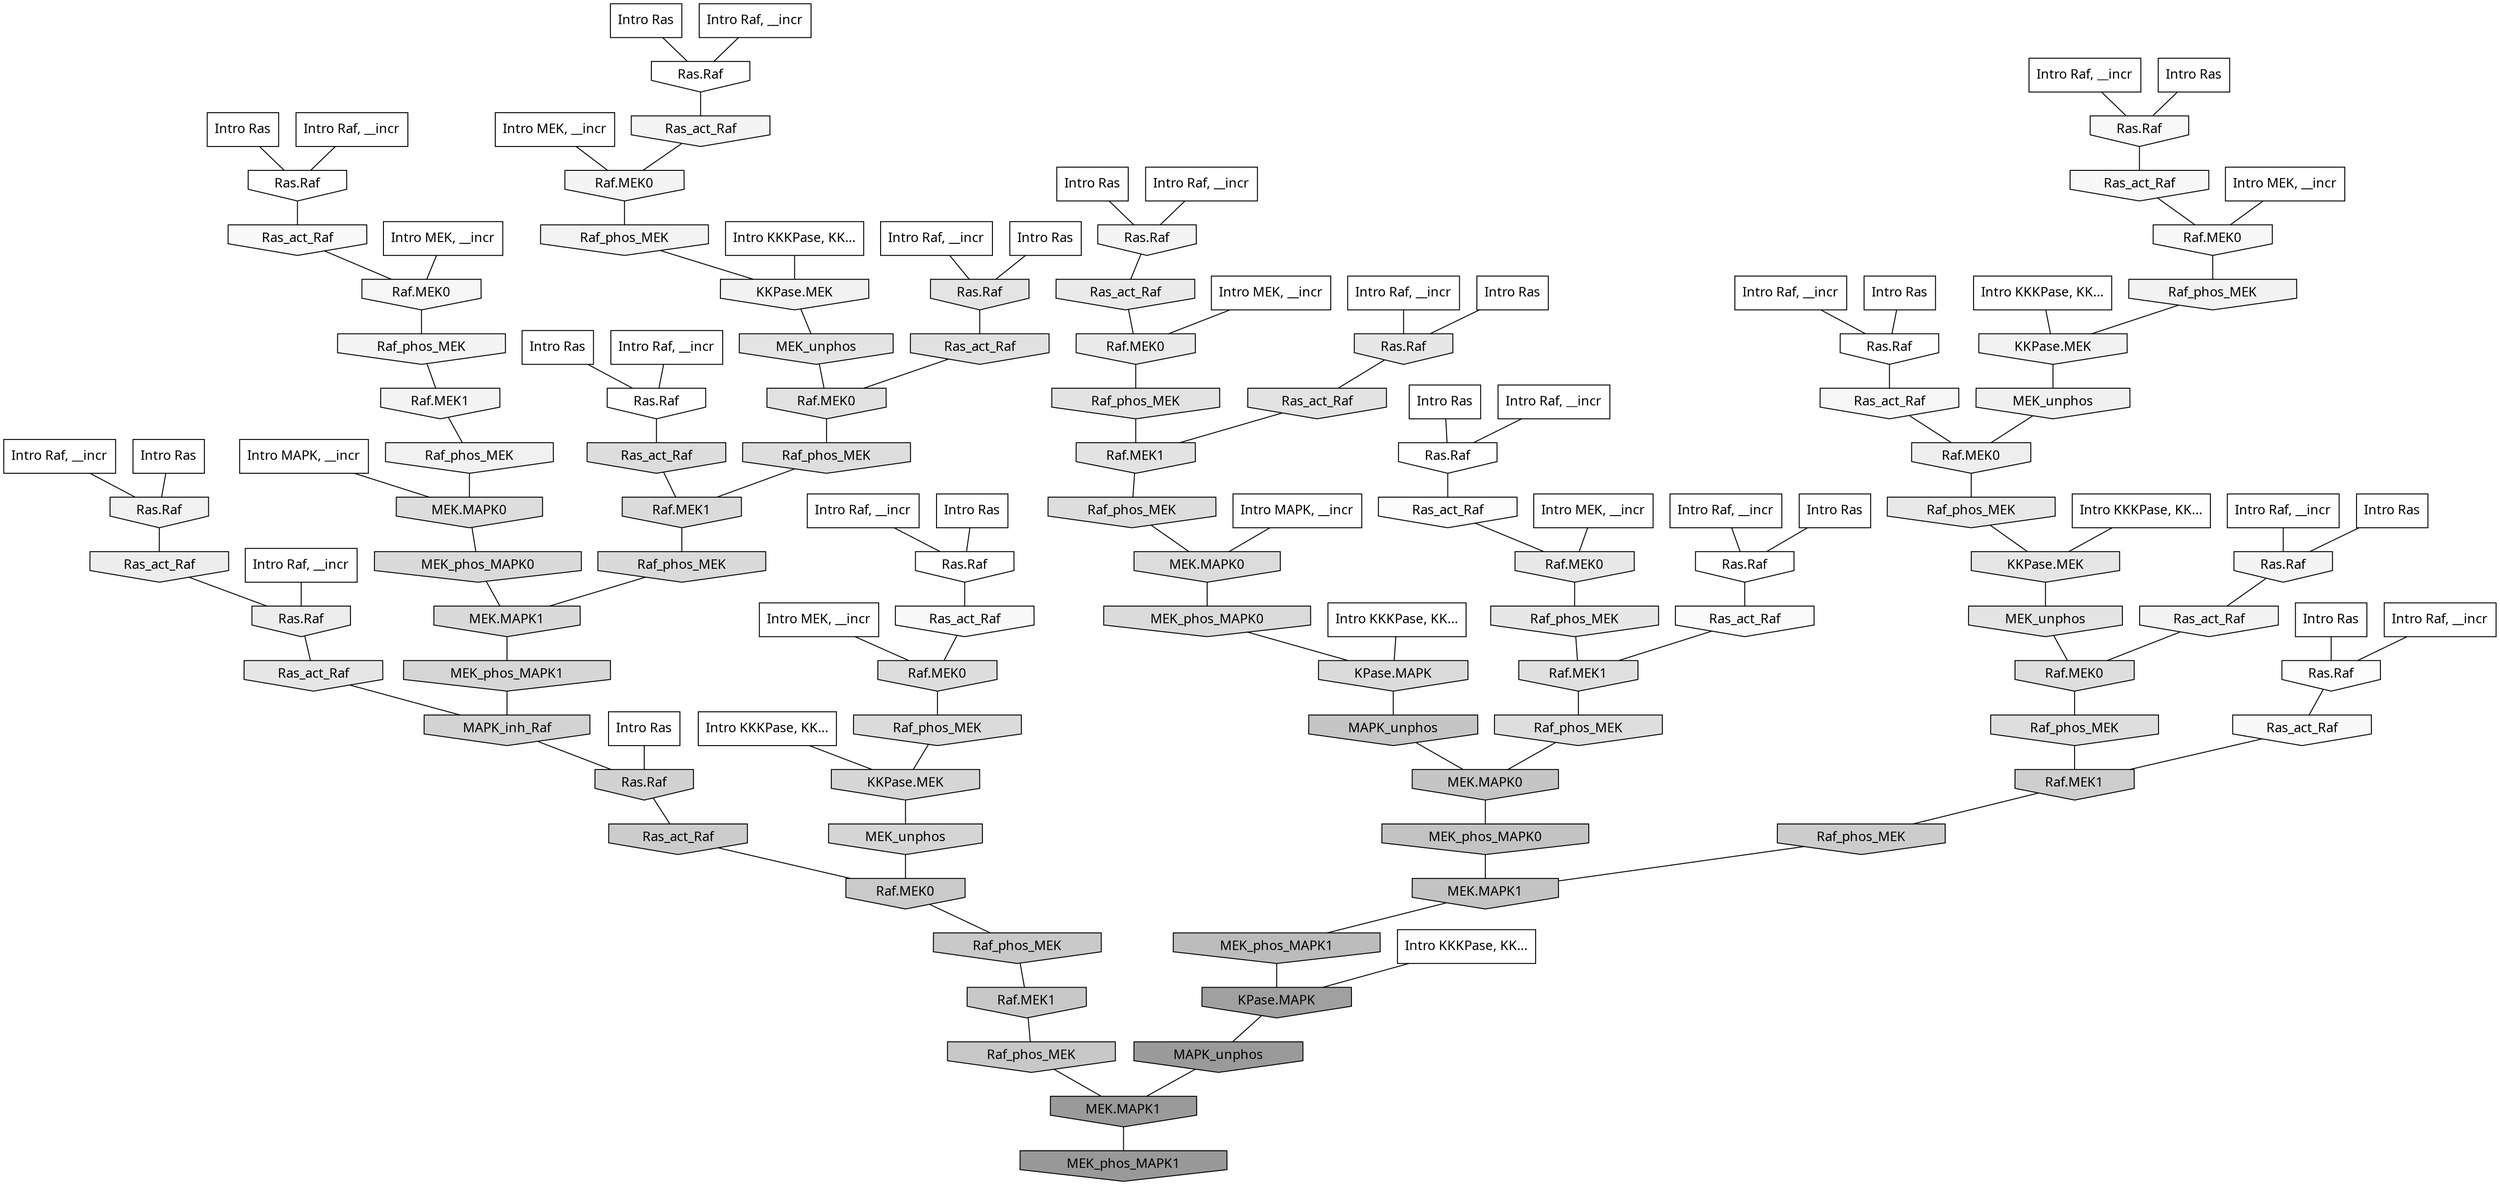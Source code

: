digraph G{
  rankdir="TB";
  ranksep=0.30;
  node [fontname="CMU Serif"];
  edge [fontname="CMU Serif"];
  
  3 [label="Intro Ras", shape=rectangle, style=filled, fillcolor="0.000 0.000 1.000"]
  
  4 [label="Intro Ras", shape=rectangle, style=filled, fillcolor="0.000 0.000 1.000"]
  
  10 [label="Intro Ras", shape=rectangle, style=filled, fillcolor="0.000 0.000 1.000"]
  
  22 [label="Intro Ras", shape=rectangle, style=filled, fillcolor="0.000 0.000 1.000"]
  
  28 [label="Intro Ras", shape=rectangle, style=filled, fillcolor="0.000 0.000 1.000"]
  
  30 [label="Intro Ras", shape=rectangle, style=filled, fillcolor="0.000 0.000 1.000"]
  
  49 [label="Intro Ras", shape=rectangle, style=filled, fillcolor="0.000 0.000 1.000"]
  
  69 [label="Intro Ras", shape=rectangle, style=filled, fillcolor="0.000 0.000 1.000"]
  
  73 [label="Intro Ras", shape=rectangle, style=filled, fillcolor="0.000 0.000 1.000"]
  
  75 [label="Intro Ras", shape=rectangle, style=filled, fillcolor="0.000 0.000 1.000"]
  
  79 [label="Intro Ras", shape=rectangle, style=filled, fillcolor="0.000 0.000 1.000"]
  
  83 [label="Intro Ras", shape=rectangle, style=filled, fillcolor="0.000 0.000 1.000"]
  
  84 [label="Intro Ras", shape=rectangle, style=filled, fillcolor="0.000 0.000 1.000"]
  
  95 [label="Intro Ras", shape=rectangle, style=filled, fillcolor="0.000 0.000 1.000"]
  
  97 [label="Intro Ras", shape=rectangle, style=filled, fillcolor="0.000 0.000 1.000"]
  
  132 [label="Intro Raf, __incr", shape=rectangle, style=filled, fillcolor="0.000 0.000 1.000"]
  
  158 [label="Intro Raf, __incr", shape=rectangle, style=filled, fillcolor="0.000 0.000 1.000"]
  
  315 [label="Intro Raf, __incr", shape=rectangle, style=filled, fillcolor="0.000 0.000 1.000"]
  
  359 [label="Intro Raf, __incr", shape=rectangle, style=filled, fillcolor="0.000 0.000 1.000"]
  
  578 [label="Intro Raf, __incr", shape=rectangle, style=filled, fillcolor="0.000 0.000 1.000"]
  
  677 [label="Intro Raf, __incr", shape=rectangle, style=filled, fillcolor="0.000 0.000 1.000"]
  
  682 [label="Intro Raf, __incr", shape=rectangle, style=filled, fillcolor="0.000 0.000 1.000"]
  
  709 [label="Intro Raf, __incr", shape=rectangle, style=filled, fillcolor="0.000 0.000 1.000"]
  
  741 [label="Intro Raf, __incr", shape=rectangle, style=filled, fillcolor="0.000 0.000 1.000"]
  
  777 [label="Intro Raf, __incr", shape=rectangle, style=filled, fillcolor="0.000 0.000 1.000"]
  
  782 [label="Intro Raf, __incr", shape=rectangle, style=filled, fillcolor="0.000 0.000 1.000"]
  
  842 [label="Intro Raf, __incr", shape=rectangle, style=filled, fillcolor="0.000 0.000 1.000"]
  
  938 [label="Intro Raf, __incr", shape=rectangle, style=filled, fillcolor="0.000 0.000 1.000"]
  
  940 [label="Intro Raf, __incr", shape=rectangle, style=filled, fillcolor="0.000 0.000 1.000"]
  
  976 [label="Intro Raf, __incr", shape=rectangle, style=filled, fillcolor="0.000 0.000 1.000"]
  
  1284 [label="Intro MEK, __incr", shape=rectangle, style=filled, fillcolor="0.000 0.000 1.000"]
  
  1340 [label="Intro MEK, __incr", shape=rectangle, style=filled, fillcolor="0.000 0.000 1.000"]
  
  1532 [label="Intro MEK, __incr", shape=rectangle, style=filled, fillcolor="0.000 0.000 1.000"]
  
  1610 [label="Intro MEK, __incr", shape=rectangle, style=filled, fillcolor="0.000 0.000 1.000"]
  
  1956 [label="Intro MEK, __incr", shape=rectangle, style=filled, fillcolor="0.000 0.000 1.000"]
  
  1972 [label="Intro MEK, __incr", shape=rectangle, style=filled, fillcolor="0.000 0.000 1.000"]
  
  2358 [label="Intro MAPK, __incr", shape=rectangle, style=filled, fillcolor="0.000 0.000 1.000"]
  
  2599 [label="Intro MAPK, __incr", shape=rectangle, style=filled, fillcolor="0.000 0.000 1.000"]
  
  3104 [label="Intro KKKPase, KK...", shape=rectangle, style=filled, fillcolor="0.000 0.000 1.000"]
  
  3127 [label="Intro KKKPase, KK...", shape=rectangle, style=filled, fillcolor="0.000 0.000 1.000"]
  
  3165 [label="Intro KKKPase, KK...", shape=rectangle, style=filled, fillcolor="0.000 0.000 1.000"]
  
  3167 [label="Intro KKKPase, KK...", shape=rectangle, style=filled, fillcolor="0.000 0.000 1.000"]
  
  3175 [label="Intro KKKPase, KK...", shape=rectangle, style=filled, fillcolor="0.000 0.000 1.000"]
  
  3194 [label="Intro KKKPase, KK...", shape=rectangle, style=filled, fillcolor="0.000 0.000 1.000"]
  
  3203 [label="Ras.Raf", shape=invhouse, style=filled, fillcolor="0.000 0.000 1.000"]
  
  3204 [label="Ras.Raf", shape=invhouse, style=filled, fillcolor="0.000 0.000 1.000"]
  
  3247 [label="Ras.Raf", shape=invhouse, style=filled, fillcolor="0.000 0.000 1.000"]
  
  3249 [label="Ras.Raf", shape=invhouse, style=filled, fillcolor="0.000 0.000 1.000"]
  
  3267 [label="Ras.Raf", shape=invhouse, style=filled, fillcolor="0.000 0.000 1.000"]
  
  3276 [label="Ras.Raf", shape=invhouse, style=filled, fillcolor="0.000 0.000 1.000"]
  
  3284 [label="Ras.Raf", shape=invhouse, style=filled, fillcolor="0.000 0.000 1.000"]
  
  3472 [label="Ras_act_Raf", shape=invhouse, style=filled, fillcolor="0.000 0.000 0.986"]
  
  3511 [label="Ras.Raf", shape=invhouse, style=filled, fillcolor="0.000 0.000 0.982"]
  
  3589 [label="Ras_act_Raf", shape=invhouse, style=filled, fillcolor="0.000 0.000 0.978"]
  
  3631 [label="Ras_act_Raf", shape=invhouse, style=filled, fillcolor="0.000 0.000 0.975"]
  
  3641 [label="Ras_act_Raf", shape=invhouse, style=filled, fillcolor="0.000 0.000 0.975"]
  
  3653 [label="Ras_act_Raf", shape=invhouse, style=filled, fillcolor="0.000 0.000 0.974"]
  
  3709 [label="Ras.Raf", shape=invhouse, style=filled, fillcolor="0.000 0.000 0.971"]
  
  3832 [label="Ras_act_Raf", shape=invhouse, style=filled, fillcolor="0.000 0.000 0.966"]
  
  3835 [label="Raf.MEK0", shape=invhouse, style=filled, fillcolor="0.000 0.000 0.966"]
  
  3954 [label="Ras_act_Raf", shape=invhouse, style=filled, fillcolor="0.000 0.000 0.962"]
  
  3959 [label="Raf.MEK0", shape=invhouse, style=filled, fillcolor="0.000 0.000 0.962"]
  
  4080 [label="Ras.Raf", shape=invhouse, style=filled, fillcolor="0.000 0.000 0.957"]
  
  4106 [label="Raf_phos_MEK", shape=invhouse, style=filled, fillcolor="0.000 0.000 0.956"]
  
  4108 [label="Raf.MEK1", shape=invhouse, style=filled, fillcolor="0.000 0.000 0.956"]
  
  4109 [label="Ras_act_Raf", shape=invhouse, style=filled, fillcolor="0.000 0.000 0.956"]
  
  4111 [label="Raf.MEK0", shape=invhouse, style=filled, fillcolor="0.000 0.000 0.956"]
  
  4154 [label="Ras.Raf", shape=invhouse, style=filled, fillcolor="0.000 0.000 0.955"]
  
  4228 [label="Ras_act_Raf", shape=invhouse, style=filled, fillcolor="0.000 0.000 0.952"]
  
  4243 [label="Raf_phos_MEK", shape=invhouse, style=filled, fillcolor="0.000 0.000 0.951"]
  
  4297 [label="KKPase.MEK", shape=invhouse, style=filled, fillcolor="0.000 0.000 0.949"]
  
  4355 [label="Raf_phos_MEK", shape=invhouse, style=filled, fillcolor="0.000 0.000 0.947"]
  
  4386 [label="KKPase.MEK", shape=invhouse, style=filled, fillcolor="0.000 0.000 0.946"]
  
  4459 [label="Raf_phos_MEK", shape=invhouse, style=filled, fillcolor="0.000 0.000 0.943"]
  
  4497 [label="Ras.Raf", shape=invhouse, style=filled, fillcolor="0.000 0.000 0.942"]
  
  4545 [label="MEK_unphos", shape=invhouse, style=filled, fillcolor="0.000 0.000 0.940"]
  
  4800 [label="Raf.MEK0", shape=invhouse, style=filled, fillcolor="0.000 0.000 0.932"]
  
  4935 [label="Ras_act_Raf", shape=invhouse, style=filled, fillcolor="0.000 0.000 0.927"]
  
  4938 [label="Ras.Raf", shape=invhouse, style=filled, fillcolor="0.000 0.000 0.927"]
  
  5286 [label="Ras_act_Raf", shape=invhouse, style=filled, fillcolor="0.000 0.000 0.916"]
  
  5288 [label="Raf.MEK0", shape=invhouse, style=filled, fillcolor="0.000 0.000 0.916"]
  
  5523 [label="Raf_phos_MEK", shape=invhouse, style=filled, fillcolor="0.000 0.000 0.909"]
  
  5556 [label="Raf.MEK0", shape=invhouse, style=filled, fillcolor="0.000 0.000 0.908"]
  
  5598 [label="Ras.Raf", shape=invhouse, style=filled, fillcolor="0.000 0.000 0.906"]
  
  5611 [label="Raf_phos_MEK", shape=invhouse, style=filled, fillcolor="0.000 0.000 0.906"]
  
  5784 [label="Ras_act_Raf", shape=invhouse, style=filled, fillcolor="0.000 0.000 0.901"]
  
  5819 [label="KKPase.MEK", shape=invhouse, style=filled, fillcolor="0.000 0.000 0.901"]
  
  6042 [label="MEK_unphos", shape=invhouse, style=filled, fillcolor="0.000 0.000 0.894"]
  
  6049 [label="MEK_unphos", shape=invhouse, style=filled, fillcolor="0.000 0.000 0.894"]
  
  6081 [label="Ras.Raf", shape=invhouse, style=filled, fillcolor="0.000 0.000 0.893"]
  
  6180 [label="Raf_phos_MEK", shape=invhouse, style=filled, fillcolor="0.000 0.000 0.890"]
  
  6306 [label="Ras_act_Raf", shape=invhouse, style=filled, fillcolor="0.000 0.000 0.887"]
  
  6311 [label="Raf.MEK1", shape=invhouse, style=filled, fillcolor="0.000 0.000 0.887"]
  
  6623 [label="Ras_act_Raf", shape=invhouse, style=filled, fillcolor="0.000 0.000 0.880"]
  
  6625 [label="Raf.MEK0", shape=invhouse, style=filled, fillcolor="0.000 0.000 0.880"]
  
  6791 [label="Raf.MEK1", shape=invhouse, style=filled, fillcolor="0.000 0.000 0.877"]
  
  7126 [label="Raf_phos_MEK", shape=invhouse, style=filled, fillcolor="0.000 0.000 0.871"]
  
  7180 [label="Raf.MEK0", shape=invhouse, style=filled, fillcolor="0.000 0.000 0.870"]
  
  7322 [label="Raf_phos_MEK", shape=invhouse, style=filled, fillcolor="0.000 0.000 0.868"]
  
  7327 [label="Raf_phos_MEK", shape=invhouse, style=filled, fillcolor="0.000 0.000 0.868"]
  
  7407 [label="MEK.MAPK0", shape=invhouse, style=filled, fillcolor="0.000 0.000 0.866"]
  
  7417 [label="Ras_act_Raf", shape=invhouse, style=filled, fillcolor="0.000 0.000 0.866"]
  
  7450 [label="Raf_phos_MEK", shape=invhouse, style=filled, fillcolor="0.000 0.000 0.866"]
  
  7562 [label="Raf.MEK0", shape=invhouse, style=filled, fillcolor="0.000 0.000 0.864"]
  
  7795 [label="MEK.MAPK0", shape=invhouse, style=filled, fillcolor="0.000 0.000 0.860"]
  
  7815 [label="Raf_phos_MEK", shape=invhouse, style=filled, fillcolor="0.000 0.000 0.859"]
  
  7911 [label="MEK_phos_MAPK0", shape=invhouse, style=filled, fillcolor="0.000 0.000 0.858"]
  
  7921 [label="KPase.MAPK", shape=invhouse, style=filled, fillcolor="0.000 0.000 0.858"]
  
  7968 [label="Raf.MEK1", shape=invhouse, style=filled, fillcolor="0.000 0.000 0.857"]
  
  8221 [label="MEK_phos_MAPK0", shape=invhouse, style=filled, fillcolor="0.000 0.000 0.853"]
  
  8251 [label="Raf_phos_MEK", shape=invhouse, style=filled, fillcolor="0.000 0.000 0.852"]
  
  8253 [label="MEK.MAPK1", shape=invhouse, style=filled, fillcolor="0.000 0.000 0.852"]
  
  9168 [label="MEK_phos_MAPK1", shape=invhouse, style=filled, fillcolor="0.000 0.000 0.838"]
  
  9247 [label="KKPase.MEK", shape=invhouse, style=filled, fillcolor="0.000 0.000 0.837"]
  
  9513 [label="MEK_unphos", shape=invhouse, style=filled, fillcolor="0.000 0.000 0.834"]
  
  10075 [label="MAPK_inh_Raf", shape=invhouse, style=filled, fillcolor="0.000 0.000 0.827"]
  
  10647 [label="Ras.Raf", shape=invhouse, style=filled, fillcolor="0.000 0.000 0.821"]
  
  11925 [label="Raf.MEK1", shape=invhouse, style=filled, fillcolor="0.000 0.000 0.808"]
  
  13047 [label="Ras_act_Raf", shape=invhouse, style=filled, fillcolor="0.000 0.000 0.798"]
  
  13097 [label="Raf_phos_MEK", shape=invhouse, style=filled, fillcolor="0.000 0.000 0.798"]
  
  13876 [label="Raf.MEK0", shape=invhouse, style=filled, fillcolor="0.000 0.000 0.791"]
  
  14683 [label="Raf_phos_MEK", shape=invhouse, style=filled, fillcolor="0.000 0.000 0.786"]
  
  14767 [label="Raf.MEK1", shape=invhouse, style=filled, fillcolor="0.000 0.000 0.785"]
  
  14796 [label="Raf_phos_MEK", shape=invhouse, style=filled, fillcolor="0.000 0.000 0.785"]
  
  16116 [label="MAPK_unphos", shape=invhouse, style=filled, fillcolor="0.000 0.000 0.772"]
  
  16117 [label="MEK.MAPK0", shape=invhouse, style=filled, fillcolor="0.000 0.000 0.772"]
  
  16652 [label="MEK_phos_MAPK0", shape=invhouse, style=filled, fillcolor="0.000 0.000 0.765"]
  
  16656 [label="MEK.MAPK1", shape=invhouse, style=filled, fillcolor="0.000 0.000 0.765"]
  
  18298 [label="MEK_phos_MAPK1", shape=invhouse, style=filled, fillcolor="0.000 0.000 0.735"]
  
  21892 [label="KPase.MAPK", shape=invhouse, style=filled, fillcolor="0.000 0.000 0.627"]
  
  22518 [label="MAPK_unphos", shape=invhouse, style=filled, fillcolor="0.000 0.000 0.605"]
  
  22519 [label="MEK.MAPK1", shape=invhouse, style=filled, fillcolor="0.000 0.000 0.605"]
  
  22667 [label="MEK_phos_MAPK1", shape=invhouse, style=filled, fillcolor="0.000 0.000 0.600"]
  
  
  22519 -> 22667 [dir=none, color="0.000 0.000 0.000"] 
  22518 -> 22519 [dir=none, color="0.000 0.000 0.000"] 
  21892 -> 22518 [dir=none, color="0.000 0.000 0.000"] 
  18298 -> 21892 [dir=none, color="0.000 0.000 0.000"] 
  16656 -> 18298 [dir=none, color="0.000 0.000 0.000"] 
  16652 -> 16656 [dir=none, color="0.000 0.000 0.000"] 
  16117 -> 16652 [dir=none, color="0.000 0.000 0.000"] 
  16116 -> 16117 [dir=none, color="0.000 0.000 0.000"] 
  14796 -> 22519 [dir=none, color="0.000 0.000 0.000"] 
  14767 -> 14796 [dir=none, color="0.000 0.000 0.000"] 
  14683 -> 14767 [dir=none, color="0.000 0.000 0.000"] 
  13876 -> 14683 [dir=none, color="0.000 0.000 0.000"] 
  13097 -> 16656 [dir=none, color="0.000 0.000 0.000"] 
  13047 -> 13876 [dir=none, color="0.000 0.000 0.000"] 
  11925 -> 13097 [dir=none, color="0.000 0.000 0.000"] 
  10647 -> 13047 [dir=none, color="0.000 0.000 0.000"] 
  10075 -> 10647 [dir=none, color="0.000 0.000 0.000"] 
  9513 -> 13876 [dir=none, color="0.000 0.000 0.000"] 
  9247 -> 9513 [dir=none, color="0.000 0.000 0.000"] 
  9168 -> 10075 [dir=none, color="0.000 0.000 0.000"] 
  8253 -> 9168 [dir=none, color="0.000 0.000 0.000"] 
  8251 -> 8253 [dir=none, color="0.000 0.000 0.000"] 
  8221 -> 8253 [dir=none, color="0.000 0.000 0.000"] 
  7968 -> 8251 [dir=none, color="0.000 0.000 0.000"] 
  7921 -> 16116 [dir=none, color="0.000 0.000 0.000"] 
  7911 -> 7921 [dir=none, color="0.000 0.000 0.000"] 
  7815 -> 9247 [dir=none, color="0.000 0.000 0.000"] 
  7795 -> 7911 [dir=none, color="0.000 0.000 0.000"] 
  7562 -> 7815 [dir=none, color="0.000 0.000 0.000"] 
  7450 -> 7795 [dir=none, color="0.000 0.000 0.000"] 
  7417 -> 7968 [dir=none, color="0.000 0.000 0.000"] 
  7407 -> 8221 [dir=none, color="0.000 0.000 0.000"] 
  7327 -> 11925 [dir=none, color="0.000 0.000 0.000"] 
  7322 -> 7968 [dir=none, color="0.000 0.000 0.000"] 
  7180 -> 7327 [dir=none, color="0.000 0.000 0.000"] 
  7126 -> 16117 [dir=none, color="0.000 0.000 0.000"] 
  6791 -> 7126 [dir=none, color="0.000 0.000 0.000"] 
  6625 -> 7322 [dir=none, color="0.000 0.000 0.000"] 
  6623 -> 6625 [dir=none, color="0.000 0.000 0.000"] 
  6311 -> 7450 [dir=none, color="0.000 0.000 0.000"] 
  6306 -> 6311 [dir=none, color="0.000 0.000 0.000"] 
  6180 -> 6311 [dir=none, color="0.000 0.000 0.000"] 
  6081 -> 6623 [dir=none, color="0.000 0.000 0.000"] 
  6049 -> 7180 [dir=none, color="0.000 0.000 0.000"] 
  6042 -> 6625 [dir=none, color="0.000 0.000 0.000"] 
  5819 -> 6049 [dir=none, color="0.000 0.000 0.000"] 
  5784 -> 10075 [dir=none, color="0.000 0.000 0.000"] 
  5611 -> 6791 [dir=none, color="0.000 0.000 0.000"] 
  5598 -> 6306 [dir=none, color="0.000 0.000 0.000"] 
  5556 -> 5611 [dir=none, color="0.000 0.000 0.000"] 
  5523 -> 5819 [dir=none, color="0.000 0.000 0.000"] 
  5288 -> 6180 [dir=none, color="0.000 0.000 0.000"] 
  5286 -> 5288 [dir=none, color="0.000 0.000 0.000"] 
  4938 -> 5784 [dir=none, color="0.000 0.000 0.000"] 
  4935 -> 4938 [dir=none, color="0.000 0.000 0.000"] 
  4800 -> 5523 [dir=none, color="0.000 0.000 0.000"] 
  4545 -> 4800 [dir=none, color="0.000 0.000 0.000"] 
  4497 -> 4935 [dir=none, color="0.000 0.000 0.000"] 
  4459 -> 7407 [dir=none, color="0.000 0.000 0.000"] 
  4386 -> 4545 [dir=none, color="0.000 0.000 0.000"] 
  4355 -> 4386 [dir=none, color="0.000 0.000 0.000"] 
  4297 -> 6042 [dir=none, color="0.000 0.000 0.000"] 
  4243 -> 4297 [dir=none, color="0.000 0.000 0.000"] 
  4228 -> 7180 [dir=none, color="0.000 0.000 0.000"] 
  4154 -> 4228 [dir=none, color="0.000 0.000 0.000"] 
  4111 -> 4243 [dir=none, color="0.000 0.000 0.000"] 
  4109 -> 4111 [dir=none, color="0.000 0.000 0.000"] 
  4108 -> 4459 [dir=none, color="0.000 0.000 0.000"] 
  4106 -> 4108 [dir=none, color="0.000 0.000 0.000"] 
  4080 -> 5286 [dir=none, color="0.000 0.000 0.000"] 
  3959 -> 4106 [dir=none, color="0.000 0.000 0.000"] 
  3954 -> 4800 [dir=none, color="0.000 0.000 0.000"] 
  3835 -> 4355 [dir=none, color="0.000 0.000 0.000"] 
  3832 -> 3835 [dir=none, color="0.000 0.000 0.000"] 
  3709 -> 3832 [dir=none, color="0.000 0.000 0.000"] 
  3653 -> 7562 [dir=none, color="0.000 0.000 0.000"] 
  3641 -> 3959 [dir=none, color="0.000 0.000 0.000"] 
  3631 -> 11925 [dir=none, color="0.000 0.000 0.000"] 
  3589 -> 6791 [dir=none, color="0.000 0.000 0.000"] 
  3511 -> 3631 [dir=none, color="0.000 0.000 0.000"] 
  3472 -> 5556 [dir=none, color="0.000 0.000 0.000"] 
  3284 -> 3653 [dir=none, color="0.000 0.000 0.000"] 
  3276 -> 3641 [dir=none, color="0.000 0.000 0.000"] 
  3267 -> 3472 [dir=none, color="0.000 0.000 0.000"] 
  3249 -> 7417 [dir=none, color="0.000 0.000 0.000"] 
  3247 -> 3954 [dir=none, color="0.000 0.000 0.000"] 
  3204 -> 4109 [dir=none, color="0.000 0.000 0.000"] 
  3203 -> 3589 [dir=none, color="0.000 0.000 0.000"] 
  3194 -> 9247 [dir=none, color="0.000 0.000 0.000"] 
  3175 -> 7921 [dir=none, color="0.000 0.000 0.000"] 
  3167 -> 4297 [dir=none, color="0.000 0.000 0.000"] 
  3165 -> 21892 [dir=none, color="0.000 0.000 0.000"] 
  3127 -> 5819 [dir=none, color="0.000 0.000 0.000"] 
  3104 -> 4386 [dir=none, color="0.000 0.000 0.000"] 
  2599 -> 7795 [dir=none, color="0.000 0.000 0.000"] 
  2358 -> 7407 [dir=none, color="0.000 0.000 0.000"] 
  1972 -> 5556 [dir=none, color="0.000 0.000 0.000"] 
  1956 -> 5288 [dir=none, color="0.000 0.000 0.000"] 
  1610 -> 4111 [dir=none, color="0.000 0.000 0.000"] 
  1532 -> 7562 [dir=none, color="0.000 0.000 0.000"] 
  1340 -> 3835 [dir=none, color="0.000 0.000 0.000"] 
  1284 -> 3959 [dir=none, color="0.000 0.000 0.000"] 
  976 -> 4938 [dir=none, color="0.000 0.000 0.000"] 
  940 -> 4080 [dir=none, color="0.000 0.000 0.000"] 
  938 -> 3267 [dir=none, color="0.000 0.000 0.000"] 
  842 -> 3249 [dir=none, color="0.000 0.000 0.000"] 
  782 -> 3247 [dir=none, color="0.000 0.000 0.000"] 
  777 -> 3276 [dir=none, color="0.000 0.000 0.000"] 
  741 -> 5598 [dir=none, color="0.000 0.000 0.000"] 
  709 -> 4154 [dir=none, color="0.000 0.000 0.000"] 
  682 -> 6081 [dir=none, color="0.000 0.000 0.000"] 
  677 -> 3203 [dir=none, color="0.000 0.000 0.000"] 
  578 -> 3709 [dir=none, color="0.000 0.000 0.000"] 
  359 -> 3284 [dir=none, color="0.000 0.000 0.000"] 
  315 -> 3511 [dir=none, color="0.000 0.000 0.000"] 
  158 -> 3204 [dir=none, color="0.000 0.000 0.000"] 
  132 -> 4497 [dir=none, color="0.000 0.000 0.000"] 
  97 -> 10647 [dir=none, color="0.000 0.000 0.000"] 
  95 -> 3249 [dir=none, color="0.000 0.000 0.000"] 
  84 -> 3203 [dir=none, color="0.000 0.000 0.000"] 
  83 -> 3247 [dir=none, color="0.000 0.000 0.000"] 
  79 -> 6081 [dir=none, color="0.000 0.000 0.000"] 
  75 -> 3204 [dir=none, color="0.000 0.000 0.000"] 
  73 -> 3284 [dir=none, color="0.000 0.000 0.000"] 
  69 -> 3276 [dir=none, color="0.000 0.000 0.000"] 
  49 -> 3267 [dir=none, color="0.000 0.000 0.000"] 
  30 -> 4154 [dir=none, color="0.000 0.000 0.000"] 
  28 -> 3511 [dir=none, color="0.000 0.000 0.000"] 
  22 -> 4080 [dir=none, color="0.000 0.000 0.000"] 
  10 -> 5598 [dir=none, color="0.000 0.000 0.000"] 
  4 -> 4497 [dir=none, color="0.000 0.000 0.000"] 
  3 -> 3709 [dir=none, color="0.000 0.000 0.000"] 
  
  }
